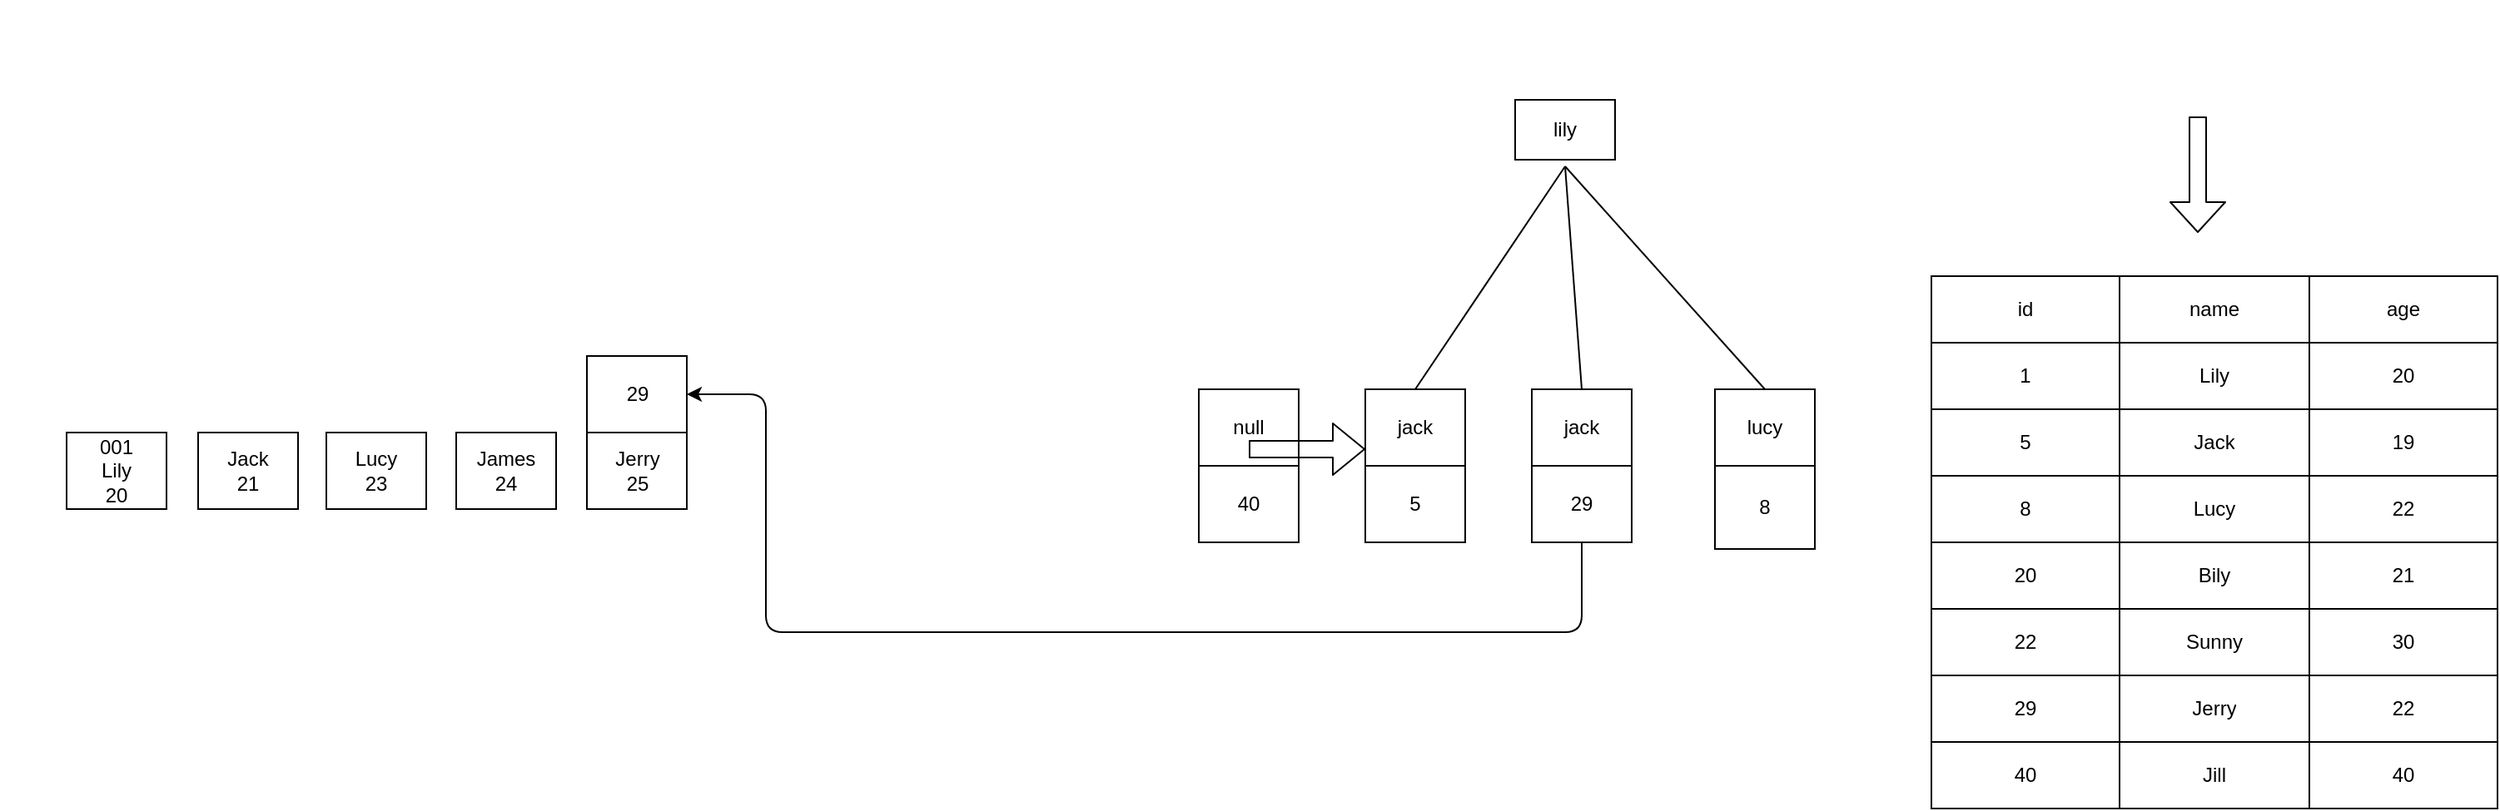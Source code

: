 <mxfile version="14.9.6" type="github">
  <diagram id="cExTaso-KNT8QKJGvqpp" name="Page-1">
    <mxGraphModel dx="946" dy="515" grid="1" gridSize="10" guides="1" tooltips="1" connect="1" arrows="1" fold="1" page="1" pageScale="1" pageWidth="827" pageHeight="1169" math="0" shadow="0">
      <root>
        <mxCell id="0" />
        <mxCell id="1" parent="0" />
        <mxCell id="x1zw4nd6OEulIW4w1ceg-1" value="" style="shape=image;verticalLabelPosition=bottom;labelBackgroundColor=#ffffff;verticalAlign=top;aspect=fixed;imageAspect=0;image=https://i.loli.net/2021/08/13/6gSBdHnD7qwvKIF.png;" vertex="1" parent="1">
          <mxGeometry x="20" y="10" width="730" height="292" as="geometry" />
        </mxCell>
        <mxCell id="x1zw4nd6OEulIW4w1ceg-2" value="001&lt;br&gt;Lily&lt;br&gt;20" style="rounded=0;whiteSpace=wrap;html=1;" vertex="1" parent="1">
          <mxGeometry x="60" y="270" width="60" height="46" as="geometry" />
        </mxCell>
        <mxCell id="x1zw4nd6OEulIW4w1ceg-3" value="Jack&lt;br&gt;21" style="rounded=0;whiteSpace=wrap;html=1;" vertex="1" parent="1">
          <mxGeometry x="139" y="270" width="60" height="46" as="geometry" />
        </mxCell>
        <mxCell id="x1zw4nd6OEulIW4w1ceg-4" value="Lucy&lt;br&gt;23" style="rounded=0;whiteSpace=wrap;html=1;" vertex="1" parent="1">
          <mxGeometry x="216" y="270" width="60" height="46" as="geometry" />
        </mxCell>
        <mxCell id="x1zw4nd6OEulIW4w1ceg-5" value="James&lt;br&gt;24" style="rounded=0;whiteSpace=wrap;html=1;" vertex="1" parent="1">
          <mxGeometry x="294" y="270" width="60" height="46" as="geometry" />
        </mxCell>
        <mxCell id="x1zw4nd6OEulIW4w1ceg-6" value="Jerry&lt;br&gt;25" style="rounded=0;whiteSpace=wrap;html=1;" vertex="1" parent="1">
          <mxGeometry x="372.5" y="270" width="60" height="46" as="geometry" />
        </mxCell>
        <mxCell id="x1zw4nd6OEulIW4w1ceg-7" value="29" style="rounded=0;whiteSpace=wrap;html=1;" vertex="1" parent="1">
          <mxGeometry x="372.5" y="224" width="60" height="46" as="geometry" />
        </mxCell>
        <mxCell id="x1zw4nd6OEulIW4w1ceg-8" value="lucy" style="rounded=0;whiteSpace=wrap;html=1;" vertex="1" parent="1">
          <mxGeometry x="1050" y="244" width="60" height="46" as="geometry" />
        </mxCell>
        <mxCell id="x1zw4nd6OEulIW4w1ceg-9" value="null" style="rounded=0;whiteSpace=wrap;html=1;" vertex="1" parent="1">
          <mxGeometry x="740" y="244" width="60" height="46" as="geometry" />
        </mxCell>
        <mxCell id="x1zw4nd6OEulIW4w1ceg-10" value="jack" style="rounded=0;whiteSpace=wrap;html=1;" vertex="1" parent="1">
          <mxGeometry x="840" y="244" width="60" height="46" as="geometry" />
        </mxCell>
        <mxCell id="x1zw4nd6OEulIW4w1ceg-11" value="40" style="rounded=0;whiteSpace=wrap;html=1;" vertex="1" parent="1">
          <mxGeometry x="740" y="290" width="60" height="46" as="geometry" />
        </mxCell>
        <mxCell id="x1zw4nd6OEulIW4w1ceg-12" value="5" style="rounded=0;whiteSpace=wrap;html=1;" vertex="1" parent="1">
          <mxGeometry x="840" y="290" width="60" height="46" as="geometry" />
        </mxCell>
        <mxCell id="x1zw4nd6OEulIW4w1ceg-13" value="lily" style="rounded=0;whiteSpace=wrap;html=1;" vertex="1" parent="1">
          <mxGeometry x="930" y="70" width="60" height="36" as="geometry" />
        </mxCell>
        <mxCell id="x1zw4nd6OEulIW4w1ceg-14" value="jack" style="rounded=0;whiteSpace=wrap;html=1;" vertex="1" parent="1">
          <mxGeometry x="940" y="244" width="60" height="46" as="geometry" />
        </mxCell>
        <mxCell id="x1zw4nd6OEulIW4w1ceg-15" value="29" style="rounded=0;whiteSpace=wrap;html=1;" vertex="1" parent="1">
          <mxGeometry x="940" y="290" width="60" height="46" as="geometry" />
        </mxCell>
        <mxCell id="x1zw4nd6OEulIW4w1ceg-16" value="8" style="rounded=0;whiteSpace=wrap;html=1;" vertex="1" parent="1">
          <mxGeometry x="1050" y="290" width="60" height="50" as="geometry" />
        </mxCell>
        <mxCell id="x1zw4nd6OEulIW4w1ceg-17" value="" style="endArrow=none;html=1;exitX=0.5;exitY=0;exitDx=0;exitDy=0;" edge="1" parent="1" source="x1zw4nd6OEulIW4w1ceg-14">
          <mxGeometry width="50" height="50" relative="1" as="geometry">
            <mxPoint x="870" y="190" as="sourcePoint" />
            <mxPoint x="960" y="110" as="targetPoint" />
          </mxGeometry>
        </mxCell>
        <mxCell id="x1zw4nd6OEulIW4w1ceg-18" value="" style="endArrow=none;html=1;entryX=0.5;entryY=0;entryDx=0;entryDy=0;" edge="1" parent="1" target="x1zw4nd6OEulIW4w1ceg-8">
          <mxGeometry width="50" height="50" relative="1" as="geometry">
            <mxPoint x="960" y="110" as="sourcePoint" />
            <mxPoint x="1010" y="150" as="targetPoint" />
          </mxGeometry>
        </mxCell>
        <mxCell id="x1zw4nd6OEulIW4w1ceg-19" value="" style="endArrow=none;html=1;exitX=0.5;exitY=0;exitDx=0;exitDy=0;" edge="1" parent="1" source="x1zw4nd6OEulIW4w1ceg-10">
          <mxGeometry width="50" height="50" relative="1" as="geometry">
            <mxPoint x="980" y="254" as="sourcePoint" />
            <mxPoint x="960" y="110" as="targetPoint" />
          </mxGeometry>
        </mxCell>
        <mxCell id="x1zw4nd6OEulIW4w1ceg-20" value="" style="shape=flexArrow;endArrow=classic;html=1;" edge="1" parent="1">
          <mxGeometry width="50" height="50" relative="1" as="geometry">
            <mxPoint x="770" y="280" as="sourcePoint" />
            <mxPoint x="840" y="280" as="targetPoint" />
          </mxGeometry>
        </mxCell>
        <mxCell id="x1zw4nd6OEulIW4w1ceg-21" value="" style="endArrow=classic;html=1;exitX=0.5;exitY=1;exitDx=0;exitDy=0;entryX=1;entryY=0.5;entryDx=0;entryDy=0;" edge="1" parent="1" source="x1zw4nd6OEulIW4w1ceg-15" target="x1zw4nd6OEulIW4w1ceg-7">
          <mxGeometry width="50" height="50" relative="1" as="geometry">
            <mxPoint x="870" y="410" as="sourcePoint" />
            <mxPoint x="920" y="360" as="targetPoint" />
            <Array as="points">
              <mxPoint x="970" y="390" />
              <mxPoint x="480" y="390" />
              <mxPoint x="480" y="247" />
            </Array>
          </mxGeometry>
        </mxCell>
        <mxCell id="x1zw4nd6OEulIW4w1ceg-22" value="" style="shape=table;html=1;whiteSpace=wrap;startSize=0;container=1;collapsible=0;childLayout=tableLayout;" vertex="1" parent="1">
          <mxGeometry x="1180" y="176" width="340" height="320" as="geometry" />
        </mxCell>
        <mxCell id="x1zw4nd6OEulIW4w1ceg-23" value="" style="shape=partialRectangle;html=1;whiteSpace=wrap;collapsible=0;dropTarget=0;pointerEvents=0;fillColor=none;top=0;left=0;bottom=0;right=0;points=[[0,0.5],[1,0.5]];portConstraint=eastwest;" vertex="1" parent="x1zw4nd6OEulIW4w1ceg-22">
          <mxGeometry width="340" height="40" as="geometry" />
        </mxCell>
        <mxCell id="x1zw4nd6OEulIW4w1ceg-24" value="id" style="shape=partialRectangle;html=1;whiteSpace=wrap;connectable=0;fillColor=none;top=0;left=0;bottom=0;right=0;overflow=hidden;pointerEvents=1;" vertex="1" parent="x1zw4nd6OEulIW4w1ceg-23">
          <mxGeometry width="113" height="40" as="geometry" />
        </mxCell>
        <mxCell id="x1zw4nd6OEulIW4w1ceg-25" value="name" style="shape=partialRectangle;html=1;whiteSpace=wrap;connectable=0;fillColor=none;top=0;left=0;bottom=0;right=0;overflow=hidden;pointerEvents=1;" vertex="1" parent="x1zw4nd6OEulIW4w1ceg-23">
          <mxGeometry x="113" width="114" height="40" as="geometry" />
        </mxCell>
        <mxCell id="x1zw4nd6OEulIW4w1ceg-26" value="age" style="shape=partialRectangle;html=1;whiteSpace=wrap;connectable=0;fillColor=none;top=0;left=0;bottom=0;right=0;overflow=hidden;pointerEvents=1;" vertex="1" parent="x1zw4nd6OEulIW4w1ceg-23">
          <mxGeometry x="227" width="113" height="40" as="geometry" />
        </mxCell>
        <mxCell id="x1zw4nd6OEulIW4w1ceg-27" value="" style="shape=partialRectangle;html=1;whiteSpace=wrap;collapsible=0;dropTarget=0;pointerEvents=0;fillColor=none;top=0;left=0;bottom=0;right=0;points=[[0,0.5],[1,0.5]];portConstraint=eastwest;" vertex="1" parent="x1zw4nd6OEulIW4w1ceg-22">
          <mxGeometry y="40" width="340" height="40" as="geometry" />
        </mxCell>
        <mxCell id="x1zw4nd6OEulIW4w1ceg-28" value="1" style="shape=partialRectangle;html=1;whiteSpace=wrap;connectable=0;fillColor=none;top=0;left=0;bottom=0;right=0;overflow=hidden;pointerEvents=1;" vertex="1" parent="x1zw4nd6OEulIW4w1ceg-27">
          <mxGeometry width="113" height="40" as="geometry" />
        </mxCell>
        <mxCell id="x1zw4nd6OEulIW4w1ceg-29" value="Lily" style="shape=partialRectangle;html=1;whiteSpace=wrap;connectable=0;fillColor=none;top=0;left=0;bottom=0;right=0;overflow=hidden;pointerEvents=1;" vertex="1" parent="x1zw4nd6OEulIW4w1ceg-27">
          <mxGeometry x="113" width="114" height="40" as="geometry" />
        </mxCell>
        <mxCell id="x1zw4nd6OEulIW4w1ceg-30" value="20" style="shape=partialRectangle;html=1;whiteSpace=wrap;connectable=0;fillColor=none;top=0;left=0;bottom=0;right=0;overflow=hidden;pointerEvents=1;" vertex="1" parent="x1zw4nd6OEulIW4w1ceg-27">
          <mxGeometry x="227" width="113" height="40" as="geometry" />
        </mxCell>
        <mxCell id="x1zw4nd6OEulIW4w1ceg-31" value="" style="shape=partialRectangle;html=1;whiteSpace=wrap;collapsible=0;dropTarget=0;pointerEvents=0;fillColor=none;top=0;left=0;bottom=0;right=0;points=[[0,0.5],[1,0.5]];portConstraint=eastwest;" vertex="1" parent="x1zw4nd6OEulIW4w1ceg-22">
          <mxGeometry y="80" width="340" height="40" as="geometry" />
        </mxCell>
        <mxCell id="x1zw4nd6OEulIW4w1ceg-32" value="5" style="shape=partialRectangle;html=1;whiteSpace=wrap;connectable=0;fillColor=none;top=0;left=0;bottom=0;right=0;overflow=hidden;pointerEvents=1;" vertex="1" parent="x1zw4nd6OEulIW4w1ceg-31">
          <mxGeometry width="113" height="40" as="geometry" />
        </mxCell>
        <mxCell id="x1zw4nd6OEulIW4w1ceg-33" value="Jack" style="shape=partialRectangle;html=1;whiteSpace=wrap;connectable=0;fillColor=none;top=0;left=0;bottom=0;right=0;overflow=hidden;pointerEvents=1;" vertex="1" parent="x1zw4nd6OEulIW4w1ceg-31">
          <mxGeometry x="113" width="114" height="40" as="geometry" />
        </mxCell>
        <mxCell id="x1zw4nd6OEulIW4w1ceg-34" value="19" style="shape=partialRectangle;html=1;whiteSpace=wrap;connectable=0;fillColor=none;top=0;left=0;bottom=0;right=0;overflow=hidden;pointerEvents=1;" vertex="1" parent="x1zw4nd6OEulIW4w1ceg-31">
          <mxGeometry x="227" width="113" height="40" as="geometry" />
        </mxCell>
        <mxCell id="x1zw4nd6OEulIW4w1ceg-35" value="" style="shape=partialRectangle;html=1;whiteSpace=wrap;collapsible=0;dropTarget=0;pointerEvents=0;fillColor=none;top=0;left=0;bottom=0;right=0;points=[[0,0.5],[1,0.5]];portConstraint=eastwest;" vertex="1" parent="x1zw4nd6OEulIW4w1ceg-22">
          <mxGeometry y="120" width="340" height="40" as="geometry" />
        </mxCell>
        <mxCell id="x1zw4nd6OEulIW4w1ceg-36" value="8" style="shape=partialRectangle;html=1;whiteSpace=wrap;connectable=0;fillColor=none;top=0;left=0;bottom=0;right=0;overflow=hidden;pointerEvents=1;" vertex="1" parent="x1zw4nd6OEulIW4w1ceg-35">
          <mxGeometry width="113" height="40" as="geometry" />
        </mxCell>
        <mxCell id="x1zw4nd6OEulIW4w1ceg-37" value="Lucy" style="shape=partialRectangle;html=1;whiteSpace=wrap;connectable=0;fillColor=none;top=0;left=0;bottom=0;right=0;overflow=hidden;pointerEvents=1;" vertex="1" parent="x1zw4nd6OEulIW4w1ceg-35">
          <mxGeometry x="113" width="114" height="40" as="geometry" />
        </mxCell>
        <mxCell id="x1zw4nd6OEulIW4w1ceg-38" value="22" style="shape=partialRectangle;html=1;whiteSpace=wrap;connectable=0;fillColor=none;top=0;left=0;bottom=0;right=0;overflow=hidden;pointerEvents=1;" vertex="1" parent="x1zw4nd6OEulIW4w1ceg-35">
          <mxGeometry x="227" width="113" height="40" as="geometry" />
        </mxCell>
        <mxCell id="x1zw4nd6OEulIW4w1ceg-39" value="" style="shape=partialRectangle;html=1;whiteSpace=wrap;collapsible=0;dropTarget=0;pointerEvents=0;fillColor=none;top=0;left=0;bottom=0;right=0;points=[[0,0.5],[1,0.5]];portConstraint=eastwest;" vertex="1" parent="x1zw4nd6OEulIW4w1ceg-22">
          <mxGeometry y="160" width="340" height="40" as="geometry" />
        </mxCell>
        <mxCell id="x1zw4nd6OEulIW4w1ceg-40" value="20" style="shape=partialRectangle;html=1;whiteSpace=wrap;connectable=0;fillColor=none;top=0;left=0;bottom=0;right=0;overflow=hidden;pointerEvents=1;" vertex="1" parent="x1zw4nd6OEulIW4w1ceg-39">
          <mxGeometry width="113" height="40" as="geometry" />
        </mxCell>
        <mxCell id="x1zw4nd6OEulIW4w1ceg-41" value="Bily" style="shape=partialRectangle;html=1;whiteSpace=wrap;connectable=0;fillColor=none;top=0;left=0;bottom=0;right=0;overflow=hidden;pointerEvents=1;" vertex="1" parent="x1zw4nd6OEulIW4w1ceg-39">
          <mxGeometry x="113" width="114" height="40" as="geometry" />
        </mxCell>
        <mxCell id="x1zw4nd6OEulIW4w1ceg-42" value="21" style="shape=partialRectangle;html=1;whiteSpace=wrap;connectable=0;fillColor=none;top=0;left=0;bottom=0;right=0;overflow=hidden;pointerEvents=1;" vertex="1" parent="x1zw4nd6OEulIW4w1ceg-39">
          <mxGeometry x="227" width="113" height="40" as="geometry" />
        </mxCell>
        <mxCell id="x1zw4nd6OEulIW4w1ceg-43" value="" style="shape=partialRectangle;html=1;whiteSpace=wrap;collapsible=0;dropTarget=0;pointerEvents=0;fillColor=none;top=0;left=0;bottom=0;right=0;points=[[0,0.5],[1,0.5]];portConstraint=eastwest;" vertex="1" parent="x1zw4nd6OEulIW4w1ceg-22">
          <mxGeometry y="200" width="340" height="40" as="geometry" />
        </mxCell>
        <mxCell id="x1zw4nd6OEulIW4w1ceg-44" value="22" style="shape=partialRectangle;html=1;whiteSpace=wrap;connectable=0;fillColor=none;top=0;left=0;bottom=0;right=0;overflow=hidden;pointerEvents=1;" vertex="1" parent="x1zw4nd6OEulIW4w1ceg-43">
          <mxGeometry width="113" height="40" as="geometry" />
        </mxCell>
        <mxCell id="x1zw4nd6OEulIW4w1ceg-45" value="Sunny" style="shape=partialRectangle;html=1;whiteSpace=wrap;connectable=0;fillColor=none;top=0;left=0;bottom=0;right=0;overflow=hidden;pointerEvents=1;" vertex="1" parent="x1zw4nd6OEulIW4w1ceg-43">
          <mxGeometry x="113" width="114" height="40" as="geometry" />
        </mxCell>
        <mxCell id="x1zw4nd6OEulIW4w1ceg-46" value="30" style="shape=partialRectangle;html=1;whiteSpace=wrap;connectable=0;fillColor=none;top=0;left=0;bottom=0;right=0;overflow=hidden;pointerEvents=1;" vertex="1" parent="x1zw4nd6OEulIW4w1ceg-43">
          <mxGeometry x="227" width="113" height="40" as="geometry" />
        </mxCell>
        <mxCell id="x1zw4nd6OEulIW4w1ceg-47" value="" style="shape=partialRectangle;html=1;whiteSpace=wrap;collapsible=0;dropTarget=0;pointerEvents=0;fillColor=none;top=0;left=0;bottom=0;right=0;points=[[0,0.5],[1,0.5]];portConstraint=eastwest;" vertex="1" parent="x1zw4nd6OEulIW4w1ceg-22">
          <mxGeometry y="240" width="340" height="40" as="geometry" />
        </mxCell>
        <mxCell id="x1zw4nd6OEulIW4w1ceg-48" value="29" style="shape=partialRectangle;html=1;whiteSpace=wrap;connectable=0;fillColor=none;top=0;left=0;bottom=0;right=0;overflow=hidden;pointerEvents=1;" vertex="1" parent="x1zw4nd6OEulIW4w1ceg-47">
          <mxGeometry width="113" height="40" as="geometry" />
        </mxCell>
        <mxCell id="x1zw4nd6OEulIW4w1ceg-49" value="Jerry" style="shape=partialRectangle;html=1;whiteSpace=wrap;connectable=0;fillColor=none;top=0;left=0;bottom=0;right=0;overflow=hidden;pointerEvents=1;" vertex="1" parent="x1zw4nd6OEulIW4w1ceg-47">
          <mxGeometry x="113" width="114" height="40" as="geometry" />
        </mxCell>
        <mxCell id="x1zw4nd6OEulIW4w1ceg-50" value="22" style="shape=partialRectangle;html=1;whiteSpace=wrap;connectable=0;fillColor=none;top=0;left=0;bottom=0;right=0;overflow=hidden;pointerEvents=1;" vertex="1" parent="x1zw4nd6OEulIW4w1ceg-47">
          <mxGeometry x="227" width="113" height="40" as="geometry" />
        </mxCell>
        <mxCell id="x1zw4nd6OEulIW4w1ceg-51" value="" style="shape=partialRectangle;html=1;whiteSpace=wrap;collapsible=0;dropTarget=0;pointerEvents=0;fillColor=none;top=0;left=0;bottom=0;right=0;points=[[0,0.5],[1,0.5]];portConstraint=eastwest;" vertex="1" parent="x1zw4nd6OEulIW4w1ceg-22">
          <mxGeometry y="280" width="340" height="40" as="geometry" />
        </mxCell>
        <mxCell id="x1zw4nd6OEulIW4w1ceg-52" value="40" style="shape=partialRectangle;html=1;whiteSpace=wrap;connectable=0;fillColor=none;top=0;left=0;bottom=0;right=0;overflow=hidden;pointerEvents=1;" vertex="1" parent="x1zw4nd6OEulIW4w1ceg-51">
          <mxGeometry width="113" height="40" as="geometry" />
        </mxCell>
        <mxCell id="x1zw4nd6OEulIW4w1ceg-53" value="Jill" style="shape=partialRectangle;html=1;whiteSpace=wrap;connectable=0;fillColor=none;top=0;left=0;bottom=0;right=0;overflow=hidden;pointerEvents=1;" vertex="1" parent="x1zw4nd6OEulIW4w1ceg-51">
          <mxGeometry x="113" width="114" height="40" as="geometry" />
        </mxCell>
        <mxCell id="x1zw4nd6OEulIW4w1ceg-54" value="40" style="shape=partialRectangle;html=1;whiteSpace=wrap;connectable=0;fillColor=none;top=0;left=0;bottom=0;right=0;overflow=hidden;pointerEvents=1;" vertex="1" parent="x1zw4nd6OEulIW4w1ceg-51">
          <mxGeometry x="227" width="113" height="40" as="geometry" />
        </mxCell>
        <mxCell id="x1zw4nd6OEulIW4w1ceg-55" value="" style="shape=flexArrow;endArrow=classic;html=1;endWidth=22;endSize=5.67;" edge="1" parent="1">
          <mxGeometry width="50" height="50" relative="1" as="geometry">
            <mxPoint x="1340" y="80" as="sourcePoint" />
            <mxPoint x="1340" y="150" as="targetPoint" />
          </mxGeometry>
        </mxCell>
      </root>
    </mxGraphModel>
  </diagram>
</mxfile>
